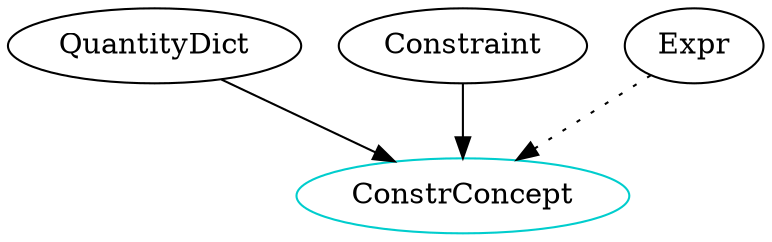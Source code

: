 digraph constrconcept {
	/* relationships between independent and dependent components */
	QuantityDict -> ConstrConcept;
    Constraint -> ConstrConcept;
    Expr -> ConstrConcept [style="dotted"];
    
	/* definitions for each type component */
	ConstrConcept 	    [shape=oval, color=cyan3, label="ConstrConcept"];
    //ConstrConceptConstraints    [shape=oval, color=cyan3, label="[Constraint]"];
    //ConstrConceptMaybeExpr  [shape=oval, color=cyan3, label="Maybe Expr"];

}

/* dot -Tpng sample.dot -o sample.png */

